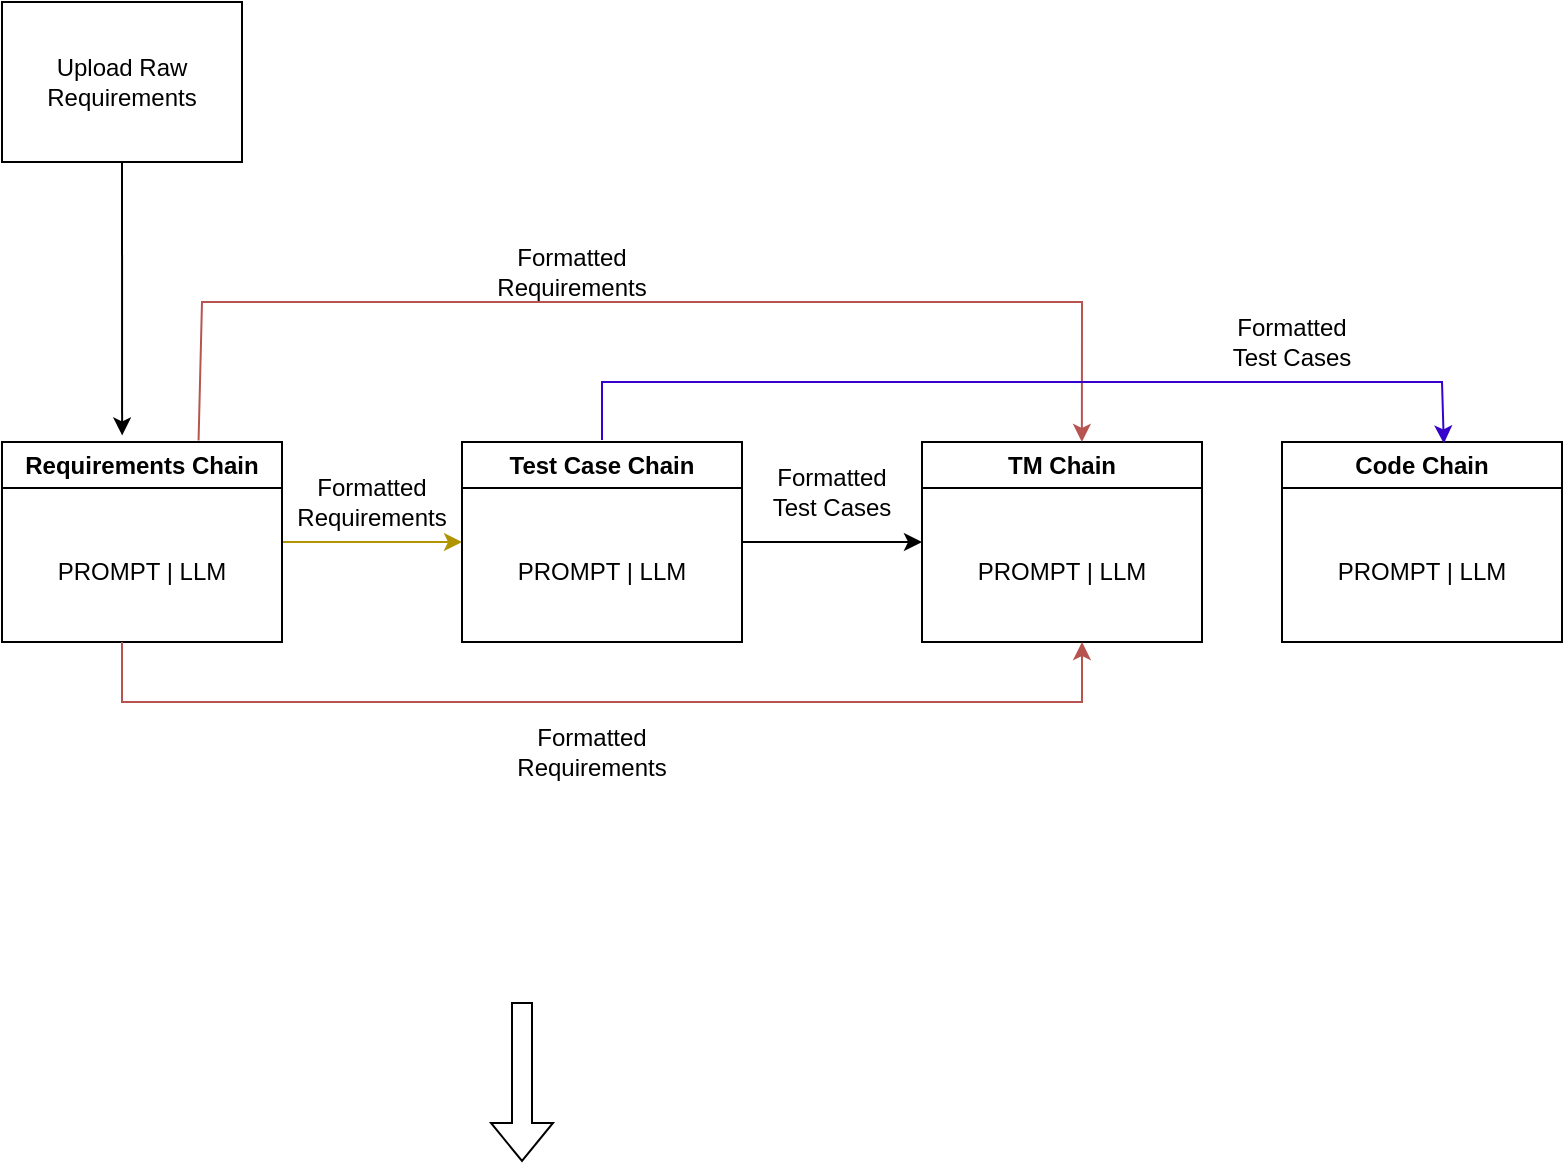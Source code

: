 <mxfile version="24.0.7" type="device">
  <diagram name="Page-1" id="U-ESv-vuaIhz5vJnnTxj">
    <mxGraphModel dx="1761" dy="534" grid="1" gridSize="10" guides="1" tooltips="1" connect="1" arrows="1" fold="1" page="1" pageScale="1" pageWidth="827" pageHeight="1169" math="0" shadow="0">
      <root>
        <mxCell id="0" />
        <mxCell id="1" parent="0" />
        <mxCell id="khWXqqfhRQtIV8HhjzXC-5" value="" style="endArrow=classic;html=1;rounded=0;entryX=0;entryY=0.5;entryDx=0;entryDy=0;exitX=1;exitY=0.5;exitDx=0;exitDy=0;fillColor=#e3c800;strokeColor=#B09500;" edge="1" parent="1" source="khWXqqfhRQtIV8HhjzXC-11" target="khWXqqfhRQtIV8HhjzXC-12">
          <mxGeometry width="50" height="50" relative="1" as="geometry">
            <mxPoint x="150" y="319.5" as="sourcePoint" />
            <mxPoint x="190" y="319.5" as="targetPoint" />
          </mxGeometry>
        </mxCell>
        <mxCell id="khWXqqfhRQtIV8HhjzXC-9" value="Upload Raw Requirements" style="rounded=0;whiteSpace=wrap;html=1;" vertex="1" parent="1">
          <mxGeometry x="-60" y="50" width="120" height="80" as="geometry" />
        </mxCell>
        <mxCell id="khWXqqfhRQtIV8HhjzXC-10" value="" style="endArrow=classic;html=1;rounded=0;exitX=0.5;exitY=1;exitDx=0;exitDy=0;entryX=0.429;entryY=-0.033;entryDx=0;entryDy=0;entryPerimeter=0;" edge="1" parent="1" source="khWXqqfhRQtIV8HhjzXC-9" target="khWXqqfhRQtIV8HhjzXC-11">
          <mxGeometry width="50" height="50" relative="1" as="geometry">
            <mxPoint x="360" y="220" as="sourcePoint" />
            <mxPoint x="400" y="80" as="targetPoint" />
          </mxGeometry>
        </mxCell>
        <mxCell id="khWXqqfhRQtIV8HhjzXC-11" value="Requirements Chain" style="swimlane;whiteSpace=wrap;html=1;" vertex="1" parent="1">
          <mxGeometry x="-60" y="270" width="140" height="100" as="geometry" />
        </mxCell>
        <mxCell id="khWXqqfhRQtIV8HhjzXC-18" value="PROMPT | LLM" style="text;html=1;align=center;verticalAlign=middle;whiteSpace=wrap;rounded=0;" vertex="1" parent="khWXqqfhRQtIV8HhjzXC-11">
          <mxGeometry x="10" y="50" width="120" height="30" as="geometry" />
        </mxCell>
        <mxCell id="khWXqqfhRQtIV8HhjzXC-12" value="Test Case Chain" style="swimlane;whiteSpace=wrap;html=1;" vertex="1" parent="1">
          <mxGeometry x="170" y="270" width="140" height="100" as="geometry" />
        </mxCell>
        <mxCell id="khWXqqfhRQtIV8HhjzXC-27" value="PROMPT | LLM" style="text;html=1;align=center;verticalAlign=middle;whiteSpace=wrap;rounded=0;" vertex="1" parent="khWXqqfhRQtIV8HhjzXC-12">
          <mxGeometry x="10" y="50" width="120" height="30" as="geometry" />
        </mxCell>
        <mxCell id="khWXqqfhRQtIV8HhjzXC-13" value="TM Chain" style="swimlane;whiteSpace=wrap;html=1;" vertex="1" parent="1">
          <mxGeometry x="400" y="270" width="140" height="100" as="geometry" />
        </mxCell>
        <mxCell id="khWXqqfhRQtIV8HhjzXC-21" value="PROMPT | LLM" style="text;html=1;align=center;verticalAlign=middle;whiteSpace=wrap;rounded=0;" vertex="1" parent="khWXqqfhRQtIV8HhjzXC-13">
          <mxGeometry x="10" y="50" width="120" height="30" as="geometry" />
        </mxCell>
        <mxCell id="khWXqqfhRQtIV8HhjzXC-14" value="Code Chain" style="swimlane;whiteSpace=wrap;html=1;" vertex="1" parent="1">
          <mxGeometry x="580" y="270" width="140" height="100" as="geometry" />
        </mxCell>
        <mxCell id="khWXqqfhRQtIV8HhjzXC-20" value="PROMPT | LLM" style="text;html=1;align=center;verticalAlign=middle;whiteSpace=wrap;rounded=0;" vertex="1" parent="khWXqqfhRQtIV8HhjzXC-14">
          <mxGeometry x="10" y="50" width="120" height="30" as="geometry" />
        </mxCell>
        <mxCell id="khWXqqfhRQtIV8HhjzXC-22" value="" style="endArrow=classic;html=1;rounded=0;entryX=0.571;entryY=0;entryDx=0;entryDy=0;entryPerimeter=0;exitX=0.702;exitY=-0.007;exitDx=0;exitDy=0;exitPerimeter=0;fillColor=#f8cecc;strokeColor=#b85450;" edge="1" parent="1" source="khWXqqfhRQtIV8HhjzXC-11" target="khWXqqfhRQtIV8HhjzXC-13">
          <mxGeometry width="50" height="50" relative="1" as="geometry">
            <mxPoint x="70" y="370" as="sourcePoint" />
            <mxPoint x="480" y="200" as="targetPoint" />
            <Array as="points">
              <mxPoint x="40" y="200" />
              <mxPoint x="480" y="200" />
            </Array>
          </mxGeometry>
        </mxCell>
        <mxCell id="khWXqqfhRQtIV8HhjzXC-26" value="" style="endArrow=classic;html=1;rounded=0;" edge="1" parent="1">
          <mxGeometry width="50" height="50" relative="1" as="geometry">
            <mxPoint x="310" y="320" as="sourcePoint" />
            <mxPoint x="400" y="320" as="targetPoint" />
          </mxGeometry>
        </mxCell>
        <mxCell id="khWXqqfhRQtIV8HhjzXC-28" value="" style="endArrow=classic;html=1;rounded=0;fillColor=#f8cecc;strokeColor=#b85450;" edge="1" parent="1">
          <mxGeometry width="50" height="50" relative="1" as="geometry">
            <mxPoint y="370" as="sourcePoint" />
            <mxPoint x="480" y="370" as="targetPoint" />
            <Array as="points">
              <mxPoint y="400" />
              <mxPoint x="240" y="400" />
              <mxPoint x="360" y="400" />
              <mxPoint x="480" y="400" />
            </Array>
          </mxGeometry>
        </mxCell>
        <mxCell id="khWXqqfhRQtIV8HhjzXC-29" value="Formatted Requirements" style="text;html=1;align=center;verticalAlign=middle;whiteSpace=wrap;rounded=0;" vertex="1" parent="1">
          <mxGeometry x="100" y="285" width="50" height="30" as="geometry" />
        </mxCell>
        <mxCell id="khWXqqfhRQtIV8HhjzXC-30" value="Formatted Test Cases" style="text;html=1;align=center;verticalAlign=middle;whiteSpace=wrap;rounded=0;" vertex="1" parent="1">
          <mxGeometry x="320" y="275" width="70" height="40" as="geometry" />
        </mxCell>
        <mxCell id="khWXqqfhRQtIV8HhjzXC-32" value="Formatted Requirements" style="text;html=1;align=center;verticalAlign=middle;whiteSpace=wrap;rounded=0;" vertex="1" parent="1">
          <mxGeometry x="200" y="170" width="50" height="30" as="geometry" />
        </mxCell>
        <mxCell id="khWXqqfhRQtIV8HhjzXC-33" value="" style="shape=flexArrow;endArrow=classic;html=1;rounded=0;" edge="1" parent="1">
          <mxGeometry width="50" height="50" relative="1" as="geometry">
            <mxPoint x="200" y="550" as="sourcePoint" />
            <mxPoint x="200" y="630" as="targetPoint" />
          </mxGeometry>
        </mxCell>
        <mxCell id="khWXqqfhRQtIV8HhjzXC-41" value="" style="endArrow=classic;html=1;rounded=0;entryX=0.578;entryY=0.007;entryDx=0;entryDy=0;entryPerimeter=0;exitX=0.702;exitY=-0.007;exitDx=0;exitDy=0;exitPerimeter=0;fillColor=#6a00ff;strokeColor=#3700CC;" edge="1" parent="1" target="khWXqqfhRQtIV8HhjzXC-14">
          <mxGeometry width="50" height="50" relative="1" as="geometry">
            <mxPoint x="240" y="269" as="sourcePoint" />
            <mxPoint x="682" y="270" as="targetPoint" />
            <Array as="points">
              <mxPoint x="240" y="240" />
              <mxPoint x="660" y="240" />
            </Array>
          </mxGeometry>
        </mxCell>
        <mxCell id="khWXqqfhRQtIV8HhjzXC-42" value="Formatted Test Cases" style="text;html=1;align=center;verticalAlign=middle;whiteSpace=wrap;rounded=0;" vertex="1" parent="1">
          <mxGeometry x="550" y="200" width="70" height="40" as="geometry" />
        </mxCell>
        <mxCell id="khWXqqfhRQtIV8HhjzXC-43" value="Formatted Requirements" style="text;html=1;align=center;verticalAlign=middle;whiteSpace=wrap;rounded=0;" vertex="1" parent="1">
          <mxGeometry x="210" y="410" width="50" height="30" as="geometry" />
        </mxCell>
      </root>
    </mxGraphModel>
  </diagram>
</mxfile>
